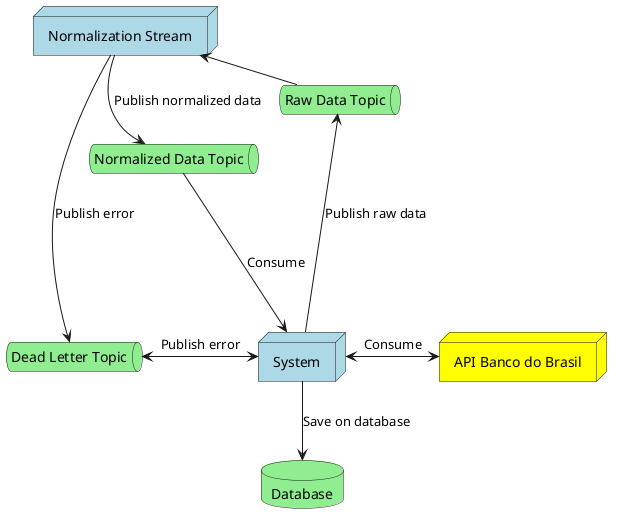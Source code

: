 @startuml

node     "System"                as s #LightBlue
node     "API Banco do Brasil"   as api #Yellow
queue    "Raw Data Topic"        as rawDataT #LightGreen
queue    "Normalized Data Topic" as normalizedDataT #LightGreen
queue    "Dead Letter Topic"     as dlq #LightGreen
node     "Normalization Stream"  as ns #LightBlue
database "Database"              as db #LightGreen

s               <->           api : Consume
rawDataT        <--          s : Publish raw data
ns              <-           rawDataT : Consume
ns              -->          normalizedDataT : Publish normalized data
normalizedDataT ->           s : Consume
s               -->          db : Save on database
dlq             <-           ns : Publish error
normalizedDataT -[hidden]--> dlq
dlq <-> s : Publish error

@enduml
